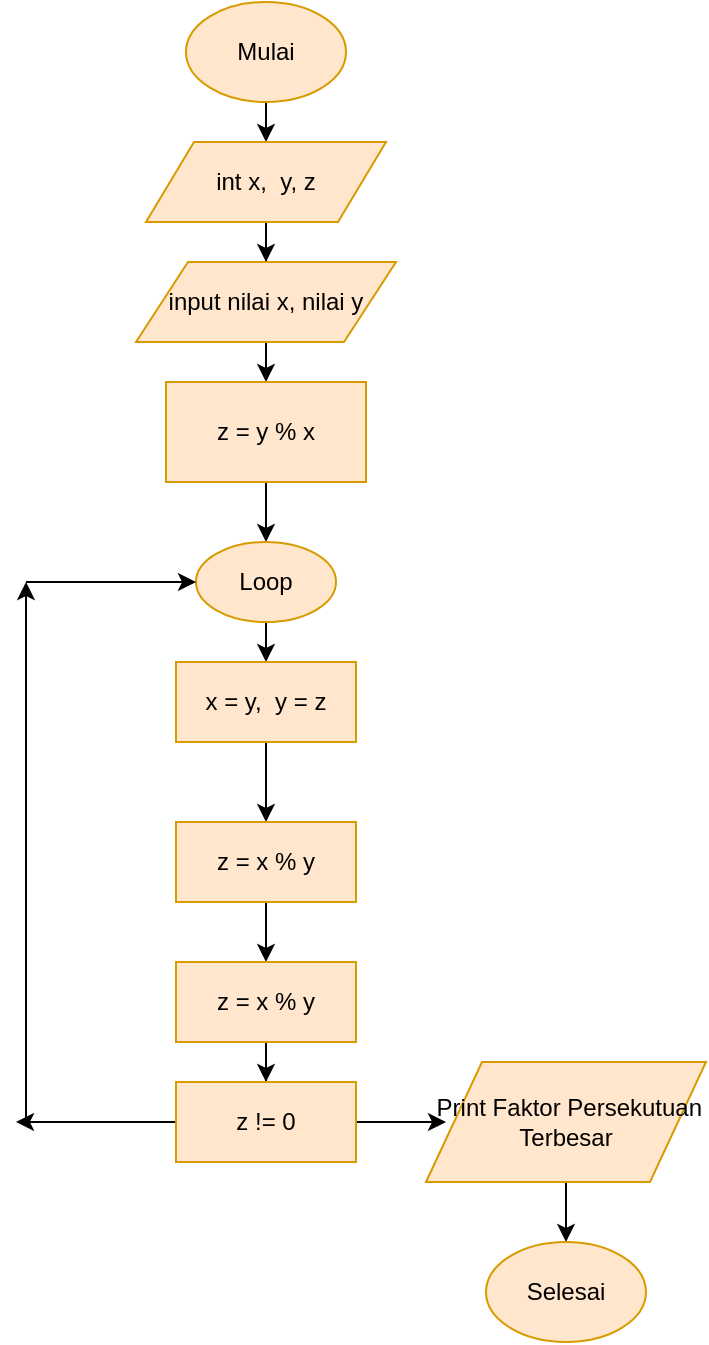 <mxfile version="13.0.7" type="device"><diagram id="6pxTr0-o68quI6lcQios" name="Page-1"><mxGraphModel dx="868" dy="534" grid="1" gridSize="10" guides="1" tooltips="1" connect="1" arrows="1" fold="1" page="1" pageScale="1" pageWidth="827" pageHeight="1169" math="0" shadow="0"><root><mxCell id="0"/><mxCell id="1" parent="0"/><mxCell id="VRlu6DPGgQtcJJOYljsW-3" value="" style="edgeStyle=orthogonalEdgeStyle;rounded=0;orthogonalLoop=1;jettySize=auto;html=1;" edge="1" parent="1" source="VRlu6DPGgQtcJJOYljsW-1"><mxGeometry relative="1" as="geometry"><mxPoint x="400" y="80" as="targetPoint"/></mxGeometry></mxCell><mxCell id="VRlu6DPGgQtcJJOYljsW-1" value="Mulai" style="ellipse;whiteSpace=wrap;html=1;fillColor=#ffe6cc;strokeColor=#d79b00;" vertex="1" parent="1"><mxGeometry x="360" y="10" width="80" height="50" as="geometry"/></mxCell><mxCell id="VRlu6DPGgQtcJJOYljsW-6" value="" style="edgeStyle=orthogonalEdgeStyle;rounded=0;orthogonalLoop=1;jettySize=auto;html=1;" edge="1" parent="1" source="VRlu6DPGgQtcJJOYljsW-4" target="VRlu6DPGgQtcJJOYljsW-5"><mxGeometry relative="1" as="geometry"/></mxCell><mxCell id="VRlu6DPGgQtcJJOYljsW-4" value="int x,&amp;nbsp; y, z" style="shape=parallelogram;perimeter=parallelogramPerimeter;whiteSpace=wrap;html=1;fillColor=#ffe6cc;strokeColor=#d79b00;" vertex="1" parent="1"><mxGeometry x="340" y="80" width="120" height="40" as="geometry"/></mxCell><mxCell id="VRlu6DPGgQtcJJOYljsW-8" value="" style="edgeStyle=orthogonalEdgeStyle;rounded=0;orthogonalLoop=1;jettySize=auto;html=1;" edge="1" parent="1" source="VRlu6DPGgQtcJJOYljsW-5"><mxGeometry relative="1" as="geometry"><mxPoint x="400" y="200" as="targetPoint"/></mxGeometry></mxCell><mxCell id="VRlu6DPGgQtcJJOYljsW-5" value="input nilai x, nilai y" style="shape=parallelogram;perimeter=parallelogramPerimeter;whiteSpace=wrap;html=1;fillColor=#ffe6cc;strokeColor=#d79b00;" vertex="1" parent="1"><mxGeometry x="335" y="140" width="130" height="40" as="geometry"/></mxCell><mxCell id="VRlu6DPGgQtcJJOYljsW-12" value="" style="edgeStyle=orthogonalEdgeStyle;rounded=0;orthogonalLoop=1;jettySize=auto;html=1;" edge="1" parent="1" source="VRlu6DPGgQtcJJOYljsW-9"><mxGeometry relative="1" as="geometry"><mxPoint x="400" y="280" as="targetPoint"/></mxGeometry></mxCell><mxCell id="VRlu6DPGgQtcJJOYljsW-9" value="z = y % x" style="rounded=0;whiteSpace=wrap;html=1;fillColor=#ffe6cc;strokeColor=#d79b00;" vertex="1" parent="1"><mxGeometry x="350" y="200" width="100" height="50" as="geometry"/></mxCell><mxCell id="VRlu6DPGgQtcJJOYljsW-14" value="" style="edgeStyle=orthogonalEdgeStyle;rounded=0;orthogonalLoop=1;jettySize=auto;html=1;" edge="1" parent="1" source="VRlu6DPGgQtcJJOYljsW-10"><mxGeometry relative="1" as="geometry"><mxPoint x="400" y="340" as="targetPoint"/></mxGeometry></mxCell><mxCell id="VRlu6DPGgQtcJJOYljsW-10" value="Loop" style="ellipse;whiteSpace=wrap;html=1;fillColor=#ffe6cc;strokeColor=#d79b00;" vertex="1" parent="1"><mxGeometry x="365" y="280" width="70" height="40" as="geometry"/></mxCell><mxCell id="VRlu6DPGgQtcJJOYljsW-17" value="" style="edgeStyle=orthogonalEdgeStyle;rounded=0;orthogonalLoop=1;jettySize=auto;html=1;" edge="1" parent="1" source="VRlu6DPGgQtcJJOYljsW-15" target="VRlu6DPGgQtcJJOYljsW-16"><mxGeometry relative="1" as="geometry"/></mxCell><mxCell id="VRlu6DPGgQtcJJOYljsW-15" value="&lt;div&gt;x = y,&amp;nbsp;&amp;nbsp;&lt;span&gt;y = z&lt;/span&gt;&lt;/div&gt;" style="rounded=0;whiteSpace=wrap;html=1;fillColor=#ffe6cc;strokeColor=#d79b00;" vertex="1" parent="1"><mxGeometry x="355" y="340" width="90" height="40" as="geometry"/></mxCell><mxCell id="VRlu6DPGgQtcJJOYljsW-19" value="" style="edgeStyle=orthogonalEdgeStyle;rounded=0;orthogonalLoop=1;jettySize=auto;html=1;" edge="1" parent="1" source="VRlu6DPGgQtcJJOYljsW-16" target="VRlu6DPGgQtcJJOYljsW-18"><mxGeometry relative="1" as="geometry"/></mxCell><mxCell id="VRlu6DPGgQtcJJOYljsW-16" value="z = x % y" style="rounded=0;whiteSpace=wrap;html=1;fillColor=#ffe6cc;strokeColor=#d79b00;" vertex="1" parent="1"><mxGeometry x="355" y="420" width="90" height="40" as="geometry"/></mxCell><mxCell id="VRlu6DPGgQtcJJOYljsW-21" value="" style="edgeStyle=orthogonalEdgeStyle;rounded=0;orthogonalLoop=1;jettySize=auto;html=1;" edge="1" parent="1" source="VRlu6DPGgQtcJJOYljsW-18" target="VRlu6DPGgQtcJJOYljsW-20"><mxGeometry relative="1" as="geometry"/></mxCell><mxCell id="VRlu6DPGgQtcJJOYljsW-18" value="z = x % y" style="rounded=0;whiteSpace=wrap;html=1;fillColor=#ffe6cc;strokeColor=#d79b00;" vertex="1" parent="1"><mxGeometry x="355" y="490" width="90" height="40" as="geometry"/></mxCell><mxCell id="VRlu6DPGgQtcJJOYljsW-23" value="" style="edgeStyle=orthogonalEdgeStyle;rounded=0;orthogonalLoop=1;jettySize=auto;html=1;" edge="1" parent="1" source="VRlu6DPGgQtcJJOYljsW-20"><mxGeometry relative="1" as="geometry"><mxPoint x="490" y="570" as="targetPoint"/></mxGeometry></mxCell><mxCell id="VRlu6DPGgQtcJJOYljsW-26" value="" style="edgeStyle=orthogonalEdgeStyle;rounded=0;orthogonalLoop=1;jettySize=auto;html=1;" edge="1" parent="1" source="VRlu6DPGgQtcJJOYljsW-20"><mxGeometry relative="1" as="geometry"><mxPoint x="275" y="570" as="targetPoint"/></mxGeometry></mxCell><mxCell id="VRlu6DPGgQtcJJOYljsW-20" value="z != 0" style="rounded=0;whiteSpace=wrap;html=1;fillColor=#ffe6cc;strokeColor=#d79b00;" vertex="1" parent="1"><mxGeometry x="355" y="550" width="90" height="40" as="geometry"/></mxCell><mxCell id="VRlu6DPGgQtcJJOYljsW-30" value="" style="edgeStyle=orthogonalEdgeStyle;rounded=0;orthogonalLoop=1;jettySize=auto;html=1;" edge="1" parent="1" source="VRlu6DPGgQtcJJOYljsW-24"><mxGeometry relative="1" as="geometry"><mxPoint x="550" y="630" as="targetPoint"/></mxGeometry></mxCell><mxCell id="VRlu6DPGgQtcJJOYljsW-24" value="&amp;nbsp;Print Faktor Persekutuan Terbesar" style="shape=parallelogram;perimeter=parallelogramPerimeter;whiteSpace=wrap;html=1;fillColor=#ffe6cc;strokeColor=#d79b00;" vertex="1" parent="1"><mxGeometry x="480" y="540" width="140" height="60" as="geometry"/></mxCell><mxCell id="VRlu6DPGgQtcJJOYljsW-27" value="" style="endArrow=classic;html=1;entryX=0;entryY=0.5;entryDx=0;entryDy=0;" edge="1" parent="1" target="VRlu6DPGgQtcJJOYljsW-10"><mxGeometry width="50" height="50" relative="1" as="geometry"><mxPoint x="280" y="300" as="sourcePoint"/><mxPoint x="330" y="250" as="targetPoint"/></mxGeometry></mxCell><mxCell id="VRlu6DPGgQtcJJOYljsW-28" value="" style="endArrow=classic;html=1;" edge="1" parent="1"><mxGeometry width="50" height="50" relative="1" as="geometry"><mxPoint x="280" y="570" as="sourcePoint"/><mxPoint x="280" y="300" as="targetPoint"/></mxGeometry></mxCell><mxCell id="VRlu6DPGgQtcJJOYljsW-31" value="Selesai" style="ellipse;whiteSpace=wrap;html=1;fillColor=#ffe6cc;strokeColor=#d79b00;" vertex="1" parent="1"><mxGeometry x="510" y="630" width="80" height="50" as="geometry"/></mxCell></root></mxGraphModel></diagram></mxfile>
